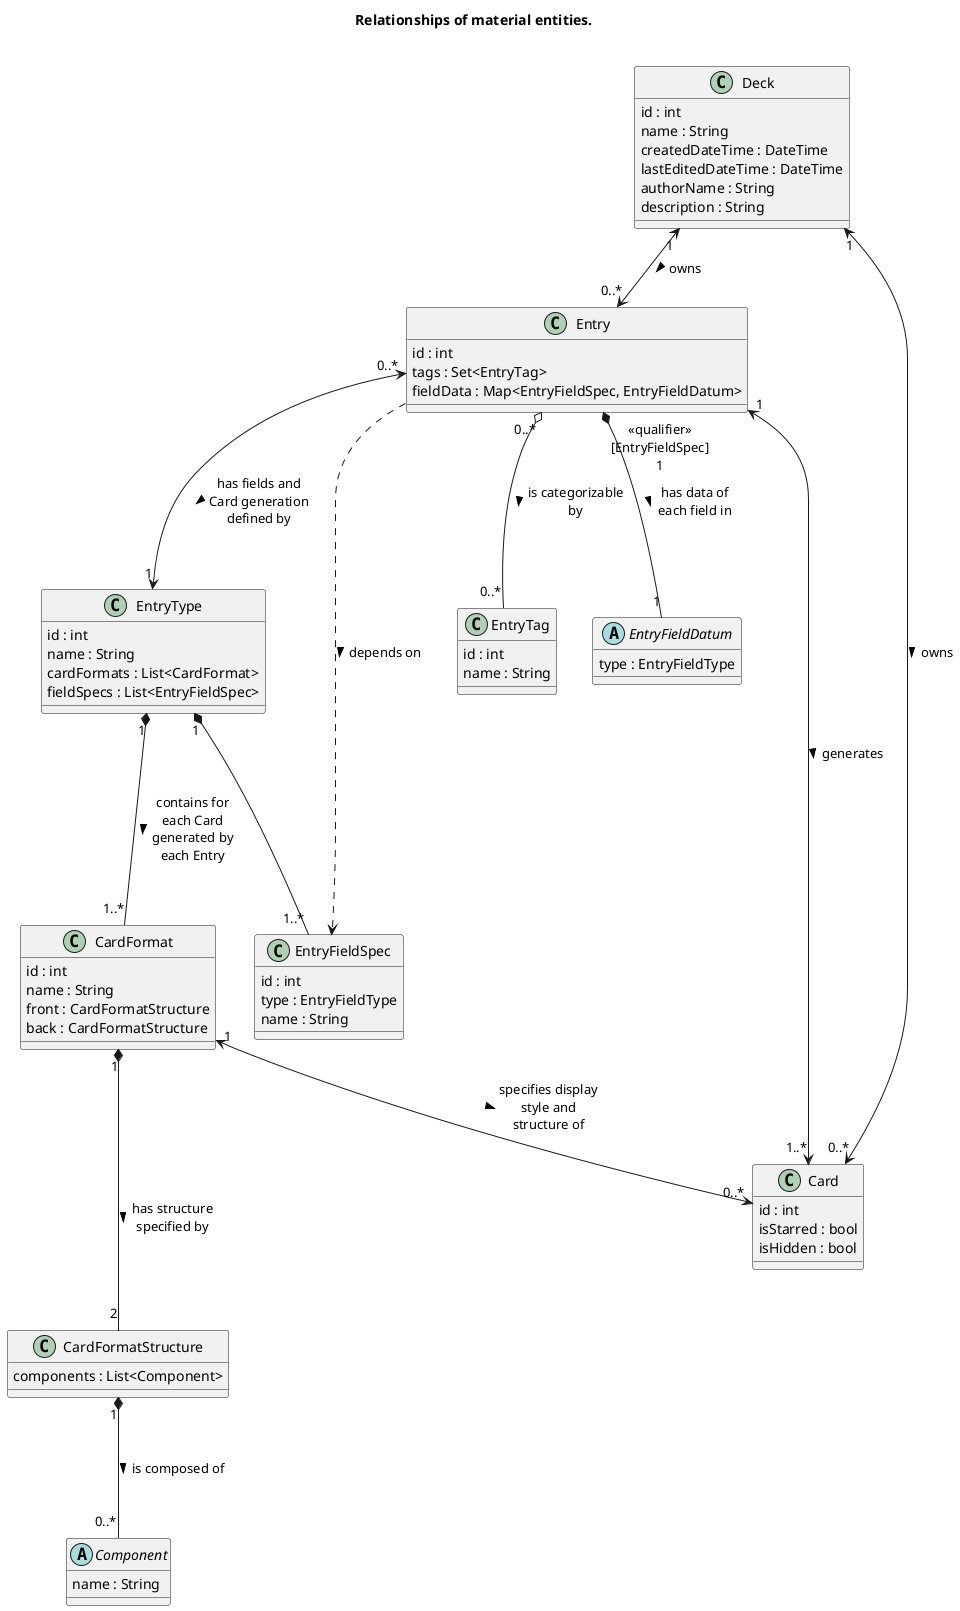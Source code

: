 @startuml

skinparam maxMessageSize 100
skinparam shadowing false

title Relationships of material entities.\n

class Card {
	id : int
	isStarred : bool
	isHidden : bool
}
class Entry {
	id : int
	tags : Set<EntryTag>
	fieldData : Map<EntryFieldSpec, EntryFieldDatum>
}
class Deck {
	id : int
	name : String
	createdDateTime : DateTime
	lastEditedDateTime : DateTime
	authorName : String
	description : String
}

Deck "1" <--> "0..*" Entry : owns >
Entry "1" <--> "1..*" Card : generates >
Deck "1" <--> "0..*" Card : owns >

class EntryTag {
	id : int
	name : String
}
abstract class EntryFieldDatum {
	type : EntryFieldType
}
class EntryType {
	id : int
	name : String
	cardFormats : List<CardFormat>
	fieldSpecs : List<EntryFieldSpec>
}
class EntryFieldSpec {
	id : int
	type : EntryFieldType
	name : String
}
class CardFormat {
	id : int
	name : String
	front : CardFormatStructure
	back : CardFormatStructure
}
class CardFormatStructure {
	components : List<Component>
}
abstract class Component {
	name : String
}

Entry "0..*" o--- "0..*" EntryTag : is categorizable by >
Entry "<<qualifier>>\n[EntryFieldSpec]\n1" *--- "1" EntryFieldDatum : has data of each field in >
Entry ..> EntryFieldSpec : depends on >
Entry "0..*" <---> "1" EntryType : has fields and Card generation defined by >
EntryType "1" *--- "1..*" CardFormat : contains for each Card generated by each Entry >
CardFormat "1" <--> "0..*" Card : specifies display style and structure of >
EntryType "1" *--- "1..*" EntryFieldSpec
CardFormat "1" *--- "2" CardFormatStructure : has structure specified by >
CardFormatStructure "1" *--- "0..*" Component : is composed of >

@enduml